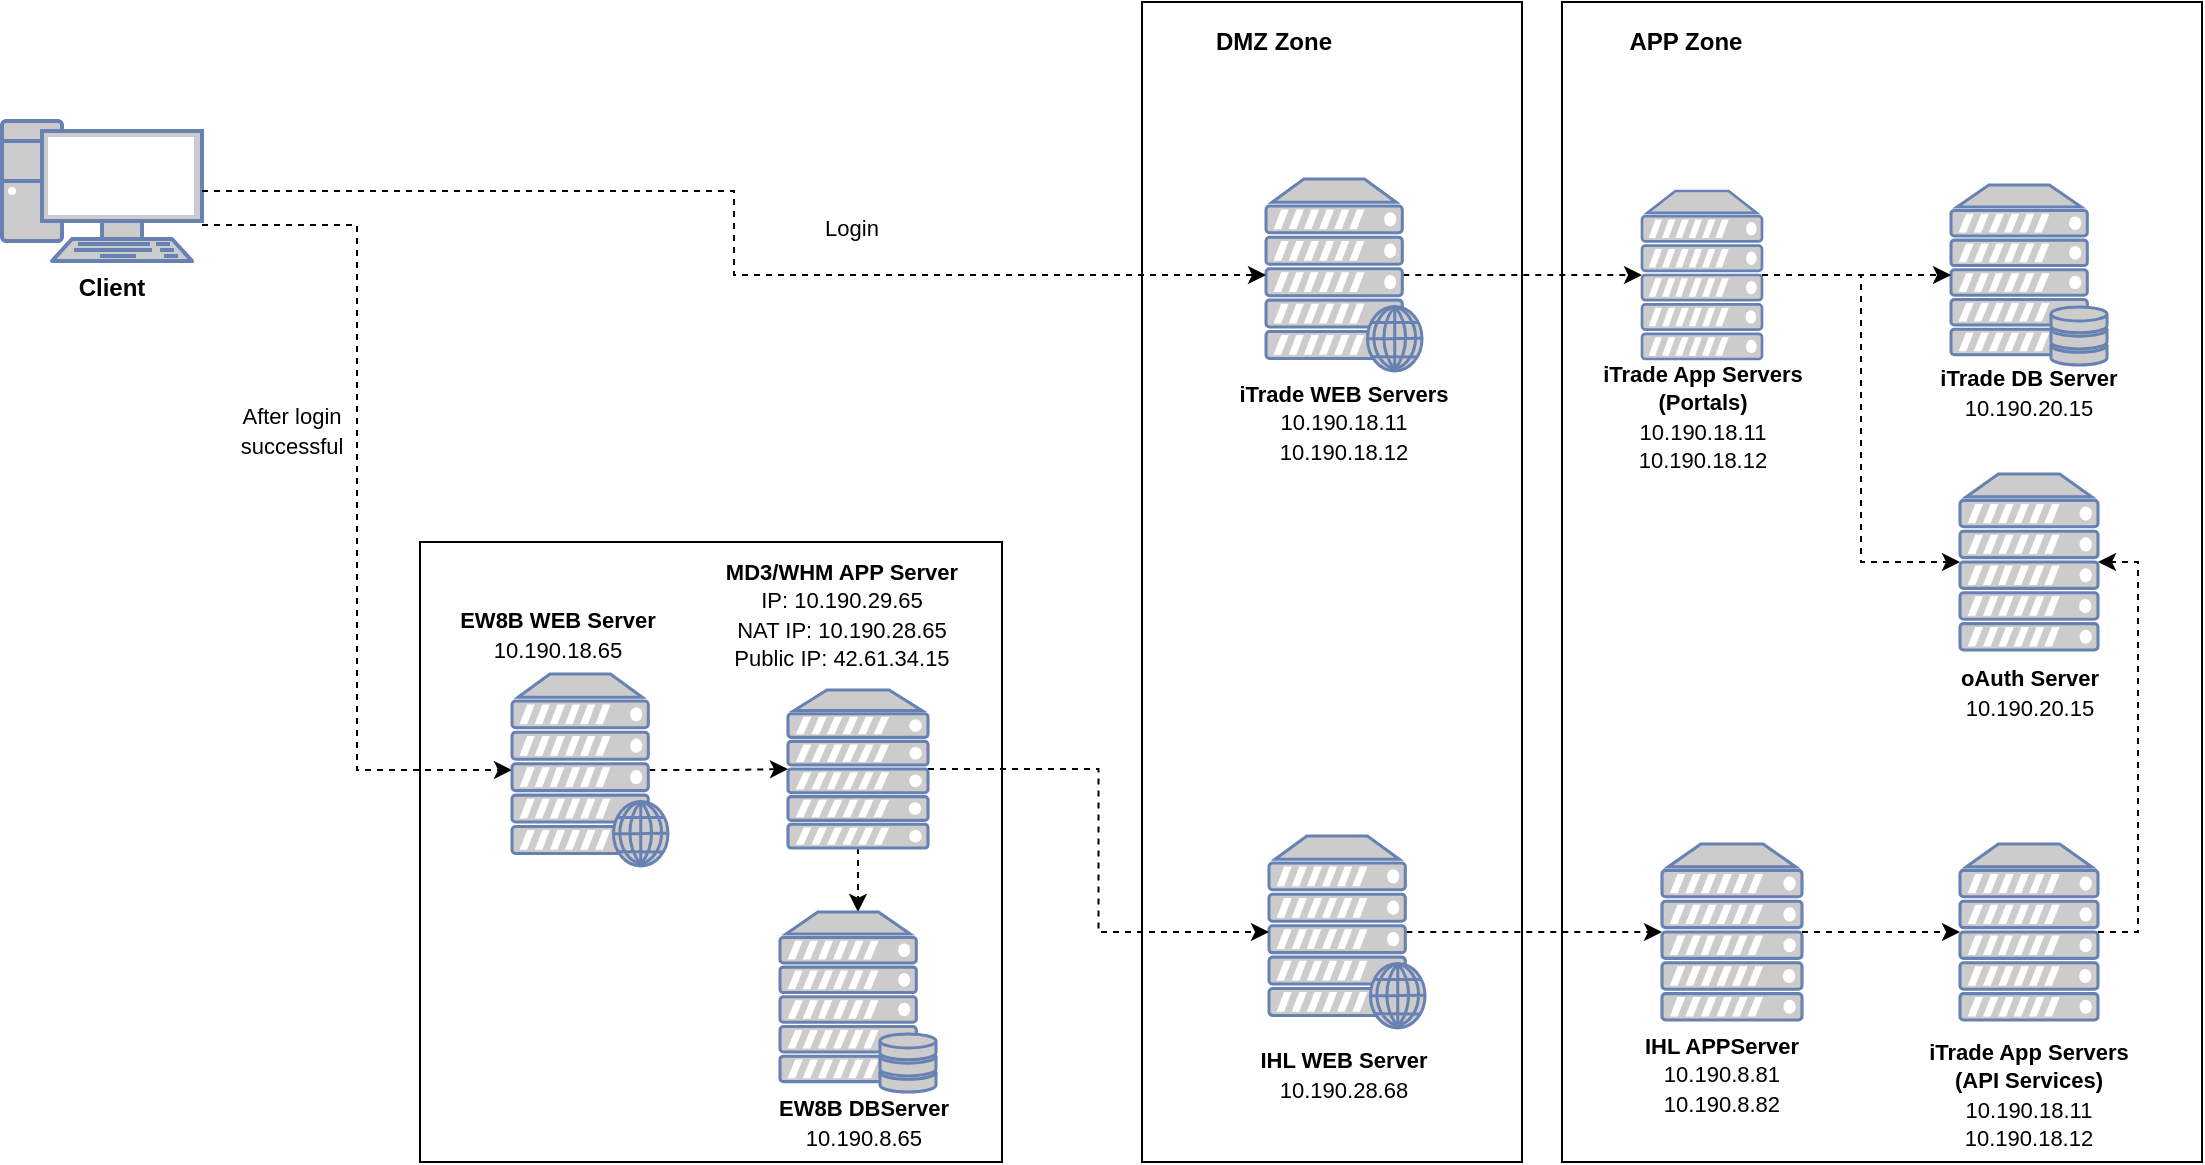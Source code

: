<mxfile version="12.0.2" type="github" pages="1"><diagram id="m9z1kv1yMVufmjInLXbr" name="Page-1"><mxGraphModel dx="731" dy="697" grid="1" gridSize="10" guides="1" tooltips="1" connect="1" arrows="1" fold="1" page="1" pageScale="1" pageWidth="1169" pageHeight="827" math="0" shadow="0"><root><mxCell id="0"/><mxCell id="1" parent="0"/><mxCell id="nEgnKhlSyzTlgkXomdg9-15" value="" style="rounded=0;whiteSpace=wrap;html=1;" vertex="1" parent="1"><mxGeometry x="243" y="384" width="291" height="310" as="geometry"/></mxCell><mxCell id="nEgnKhlSyzTlgkXomdg9-55" style="edgeStyle=orthogonalEdgeStyle;rounded=0;orthogonalLoop=1;jettySize=auto;html=1;exitX=1;exitY=0.743;exitDx=0;exitDy=0;entryX=0;entryY=0.5;entryDx=0;entryDy=0;entryPerimeter=0;dashed=1;strokeColor=#000000;exitPerimeter=0;" edge="1" parent="1" source="nEgnKhlSyzTlgkXomdg9-49" target="nEgnKhlSyzTlgkXomdg9-39"><mxGeometry relative="1" as="geometry"><mxPoint x="85" y="354" as="sourcePoint"/></mxGeometry></mxCell><mxCell id="nEgnKhlSyzTlgkXomdg9-26" value="" style="rounded=0;whiteSpace=wrap;html=1;" vertex="1" parent="1"><mxGeometry x="814" y="114" width="320" height="580" as="geometry"/></mxCell><mxCell id="ELEMpbpWukGzMjEB0hTz-18" value="&lt;font style=&quot;font-size: 11px&quot;&gt;&lt;b&gt;iTrade App Servers (Portals)&lt;/b&gt;&lt;/font&gt;&lt;br&gt;&lt;font style=&quot;font-size: 11px&quot;&gt;10.190.18.11&lt;br&gt;10.190.18.12&lt;br&gt;&lt;/font&gt;" style="text;html=1;strokeColor=none;fillColor=none;align=center;verticalAlign=middle;whiteSpace=wrap;rounded=0;" parent="1" vertex="1"><mxGeometry x="831.5" y="294" width="105" height="54" as="geometry"/></mxCell><mxCell id="ELEMpbpWukGzMjEB0hTz-22" value="&lt;font style=&quot;font-size: 11px&quot;&gt;&lt;b&gt;IHL APPServer&lt;br&gt;&lt;/b&gt;&lt;/font&gt;&lt;font style=&quot;font-size: 11px&quot;&gt;10.190.8.81&lt;br&gt;10.190.8.82&lt;/font&gt;" style="text;html=1;strokeColor=none;fillColor=none;align=center;verticalAlign=middle;whiteSpace=wrap;rounded=0;" parent="1" vertex="1"><mxGeometry x="844" y="627" width="100" height="45" as="geometry"/></mxCell><mxCell id="nEgnKhlSyzTlgkXomdg9-4" value="" style="rounded=0;whiteSpace=wrap;html=1;" vertex="1" parent="1"><mxGeometry x="604" y="114" width="190" height="580" as="geometry"/></mxCell><mxCell id="nEgnKhlSyzTlgkXomdg9-5" value="" style="fontColor=#0066CC;verticalAlign=top;verticalLabelPosition=bottom;labelPosition=center;align=center;html=1;outlineConnect=0;fillColor=#CCCCCC;strokeColor=#6881B3;gradientColor=none;gradientDirection=north;strokeWidth=2;shape=mxgraph.networks.server;" vertex="1" parent="1"><mxGeometry x="1013" y="350" width="69" height="88" as="geometry"/></mxCell><mxCell id="nEgnKhlSyzTlgkXomdg9-6" value="&lt;b style=&quot;font-size: 11px&quot;&gt;oAuth Server&lt;br&gt;&lt;/b&gt;&lt;font style=&quot;font-size: 11px&quot;&gt;10.190.20.15&lt;/font&gt;" style="text;html=1;strokeColor=none;fillColor=none;align=center;verticalAlign=middle;whiteSpace=wrap;rounded=0;" vertex="1" parent="1"><mxGeometry x="1002.5" y="444" width="90" height="29" as="geometry"/></mxCell><mxCell id="nEgnKhlSyzTlgkXomdg9-27" value="" style="fontColor=#0066CC;verticalAlign=top;verticalLabelPosition=bottom;labelPosition=center;align=center;html=1;outlineConnect=0;fillColor=#CCCCCC;strokeColor=#6881B3;gradientColor=none;gradientDirection=north;strokeWidth=2;shape=mxgraph.networks.server_storage;" vertex="1" parent="1"><mxGeometry x="1008.5" y="205.5" width="78" height="90" as="geometry"/></mxCell><mxCell id="nEgnKhlSyzTlgkXomdg9-42" style="edgeStyle=orthogonalEdgeStyle;rounded=0;orthogonalLoop=1;jettySize=auto;html=1;exitX=0.88;exitY=0.5;exitDx=0;exitDy=0;exitPerimeter=0;dashed=1;strokeColor=#000000;" edge="1" parent="1" source="nEgnKhlSyzTlgkXomdg9-29" target="nEgnKhlSyzTlgkXomdg9-32"><mxGeometry relative="1" as="geometry"/></mxCell><mxCell id="nEgnKhlSyzTlgkXomdg9-29" value="" style="fontColor=#0066CC;verticalAlign=top;verticalLabelPosition=bottom;labelPosition=center;align=center;html=1;outlineConnect=0;fillColor=#CCCCCC;strokeColor=#6881B3;gradientColor=none;gradientDirection=north;strokeWidth=2;shape=mxgraph.networks.web_server;" vertex="1" parent="1"><mxGeometry x="667.5" y="531" width="78" height="96" as="geometry"/></mxCell><mxCell id="nEgnKhlSyzTlgkXomdg9-60" style="edgeStyle=orthogonalEdgeStyle;rounded=0;orthogonalLoop=1;jettySize=auto;html=1;exitX=0.88;exitY=0.5;exitDx=0;exitDy=0;exitPerimeter=0;entryX=0;entryY=0.5;entryDx=0;entryDy=0;entryPerimeter=0;dashed=1;strokeColor=#000000;" edge="1" parent="1" source="nEgnKhlSyzTlgkXomdg9-30" target="nEgnKhlSyzTlgkXomdg9-31"><mxGeometry relative="1" as="geometry"/></mxCell><mxCell id="nEgnKhlSyzTlgkXomdg9-30" value="" style="fontColor=#0066CC;verticalAlign=top;verticalLabelPosition=bottom;labelPosition=center;align=center;html=1;outlineConnect=0;fillColor=#CCCCCC;strokeColor=#6881B3;gradientColor=none;gradientDirection=north;strokeWidth=2;shape=mxgraph.networks.web_server;" vertex="1" parent="1"><mxGeometry x="666" y="202.5" width="78" height="96" as="geometry"/></mxCell><mxCell id="nEgnKhlSyzTlgkXomdg9-59" style="edgeStyle=orthogonalEdgeStyle;rounded=0;orthogonalLoop=1;jettySize=auto;html=1;exitX=1;exitY=0.5;exitDx=0;exitDy=0;exitPerimeter=0;entryX=0;entryY=0.5;entryDx=0;entryDy=0;entryPerimeter=0;dashed=1;strokeColor=#000000;" edge="1" parent="1" source="nEgnKhlSyzTlgkXomdg9-31" target="nEgnKhlSyzTlgkXomdg9-5"><mxGeometry relative="1" as="geometry"/></mxCell><mxCell id="nEgnKhlSyzTlgkXomdg9-65" style="edgeStyle=orthogonalEdgeStyle;rounded=0;orthogonalLoop=1;jettySize=auto;html=1;exitX=1;exitY=0.5;exitDx=0;exitDy=0;exitPerimeter=0;dashed=1;strokeColor=#000000;" edge="1" parent="1" source="nEgnKhlSyzTlgkXomdg9-31" target="nEgnKhlSyzTlgkXomdg9-27"><mxGeometry relative="1" as="geometry"/></mxCell><mxCell id="nEgnKhlSyzTlgkXomdg9-31" value="" style="fontColor=#0066CC;verticalAlign=top;verticalLabelPosition=bottom;labelPosition=center;align=center;html=1;outlineConnect=0;fillColor=#CCCCCC;strokeColor=#6881B3;gradientColor=none;gradientDirection=north;strokeWidth=2;shape=mxgraph.networks.server;" vertex="1" parent="1"><mxGeometry x="854" y="208.5" width="60" height="84" as="geometry"/></mxCell><mxCell id="nEgnKhlSyzTlgkXomdg9-46" style="edgeStyle=orthogonalEdgeStyle;rounded=0;orthogonalLoop=1;jettySize=auto;html=1;exitX=1;exitY=0.5;exitDx=0;exitDy=0;exitPerimeter=0;dashed=1;strokeColor=#000000;" edge="1" parent="1" source="nEgnKhlSyzTlgkXomdg9-32" target="nEgnKhlSyzTlgkXomdg9-44"><mxGeometry relative="1" as="geometry"/></mxCell><mxCell id="nEgnKhlSyzTlgkXomdg9-32" value="" style="fontColor=#0066CC;verticalAlign=top;verticalLabelPosition=bottom;labelPosition=center;align=center;html=1;outlineConnect=0;fillColor=#CCCCCC;strokeColor=#6881B3;gradientColor=none;gradientDirection=north;strokeWidth=2;shape=mxgraph.networks.server;" vertex="1" parent="1"><mxGeometry x="864" y="535" width="70" height="88" as="geometry"/></mxCell><mxCell id="nEgnKhlSyzTlgkXomdg9-33" value="&lt;b&gt;&lt;font style=&quot;font-size: 11px&quot;&gt;iTrade DB Server&lt;/font&gt;&lt;/b&gt;&lt;br&gt;&lt;font&gt;&lt;span style=&quot;font-size: 11px&quot;&gt;10.190.20.15&lt;/span&gt;&lt;br&gt;&lt;/font&gt;" style="text;html=1;strokeColor=none;fillColor=none;align=center;verticalAlign=middle;whiteSpace=wrap;rounded=0;" vertex="1" parent="1"><mxGeometry x="995" y="290.5" width="105" height="37" as="geometry"/></mxCell><mxCell id="nEgnKhlSyzTlgkXomdg9-34" value="&lt;font style=&quot;font-size: 11px&quot;&gt;&lt;b&gt;iTrade WEB Servers&lt;/b&gt;&lt;/font&gt;&lt;br&gt;&lt;font style=&quot;font-size: 11px&quot;&gt;10.190.18.11&lt;br&gt;10.190.18.12&lt;br&gt;&lt;/font&gt;" style="text;html=1;strokeColor=none;fillColor=none;align=center;verticalAlign=middle;whiteSpace=wrap;rounded=0;" vertex="1" parent="1"><mxGeometry x="645" y="297" width="120" height="54" as="geometry"/></mxCell><mxCell id="nEgnKhlSyzTlgkXomdg9-36" value="&lt;font style=&quot;font-size: 11px&quot;&gt;&lt;font style=&quot;font-size: 11px&quot;&gt;&lt;b&gt;IHL WEB Server&lt;br&gt;&lt;/b&gt;&lt;/font&gt;10.190.28.68&lt;/font&gt;" style="text;html=1;strokeColor=none;fillColor=none;align=center;verticalAlign=middle;whiteSpace=wrap;rounded=0;strokeWidth=11;" vertex="1" parent="1"><mxGeometry x="655" y="627" width="100" height="45" as="geometry"/></mxCell><mxCell id="nEgnKhlSyzTlgkXomdg9-41" style="edgeStyle=orthogonalEdgeStyle;rounded=0;orthogonalLoop=1;jettySize=auto;html=1;exitX=1;exitY=0.5;exitDx=0;exitDy=0;exitPerimeter=0;entryX=0;entryY=0.5;entryDx=0;entryDy=0;entryPerimeter=0;dashed=1;strokeColor=#000000;" edge="1" parent="1" source="nEgnKhlSyzTlgkXomdg9-37" target="nEgnKhlSyzTlgkXomdg9-29"><mxGeometry relative="1" as="geometry"/></mxCell><mxCell id="nEgnKhlSyzTlgkXomdg9-70" style="edgeStyle=orthogonalEdgeStyle;rounded=0;orthogonalLoop=1;jettySize=auto;html=1;exitX=0.5;exitY=1;exitDx=0;exitDy=0;exitPerimeter=0;entryX=0.5;entryY=0;entryDx=0;entryDy=0;entryPerimeter=0;dashed=1;strokeColor=#000000;" edge="1" parent="1" source="nEgnKhlSyzTlgkXomdg9-37" target="nEgnKhlSyzTlgkXomdg9-64"><mxGeometry relative="1" as="geometry"/></mxCell><mxCell id="nEgnKhlSyzTlgkXomdg9-37" value="" style="fontColor=#0066CC;verticalAlign=top;verticalLabelPosition=bottom;labelPosition=center;align=center;html=1;outlineConnect=0;fillColor=#CCCCCC;strokeColor=#6881B3;gradientColor=none;gradientDirection=north;strokeWidth=2;shape=mxgraph.networks.server;" vertex="1" parent="1"><mxGeometry x="427" y="458" width="70" height="79" as="geometry"/></mxCell><mxCell id="nEgnKhlSyzTlgkXomdg9-38" value="&lt;b style=&quot;font-size: 11px&quot;&gt;&lt;font style=&quot;font-size: 11px&quot;&gt;MD3/WHM APP Server&lt;/font&gt;&lt;/b&gt;&lt;font style=&quot;font-size: 11px&quot;&gt;&lt;b&gt;&lt;font style=&quot;font-size: 11px&quot;&gt;&lt;br&gt;&lt;/font&gt;&lt;/b&gt;&lt;font style=&quot;font-size: 11px&quot;&gt;IP: 10.190.29.65&lt;br&gt;NAT IP: 10.190.28.65&lt;br&gt;Public IP: 42.61.34.15&lt;br&gt;&lt;/font&gt;&lt;/font&gt;" style="text;html=1;strokeColor=none;fillColor=none;align=center;verticalAlign=middle;whiteSpace=wrap;rounded=0;" vertex="1" parent="1"><mxGeometry x="388.5" y="388" width="130" height="63" as="geometry"/></mxCell><mxCell id="nEgnKhlSyzTlgkXomdg9-62" style="edgeStyle=orthogonalEdgeStyle;rounded=0;orthogonalLoop=1;jettySize=auto;html=1;exitX=0.88;exitY=0.5;exitDx=0;exitDy=0;exitPerimeter=0;entryX=0;entryY=0.5;entryDx=0;entryDy=0;entryPerimeter=0;dashed=1;strokeColor=#000000;" edge="1" parent="1" source="nEgnKhlSyzTlgkXomdg9-39" target="nEgnKhlSyzTlgkXomdg9-37"><mxGeometry relative="1" as="geometry"/></mxCell><mxCell id="nEgnKhlSyzTlgkXomdg9-39" value="" style="fontColor=#0066CC;verticalAlign=top;verticalLabelPosition=bottom;labelPosition=center;align=center;html=1;outlineConnect=0;fillColor=#CCCCCC;strokeColor=#6881B3;gradientColor=none;gradientDirection=north;strokeWidth=2;shape=mxgraph.networks.web_server;" vertex="1" parent="1"><mxGeometry x="289" y="450" width="78" height="96" as="geometry"/></mxCell><mxCell id="nEgnKhlSyzTlgkXomdg9-40" value="&lt;b style=&quot;font-size: 11px&quot;&gt;&lt;font style=&quot;font-size: 11px&quot;&gt;EW8B WEB Server&lt;/font&gt;&lt;/b&gt;&lt;font style=&quot;font-size: 11px&quot;&gt;&lt;b&gt;&lt;font style=&quot;font-size: 11px&quot;&gt;&lt;br&gt;&lt;/font&gt;&lt;/b&gt;&lt;font style=&quot;font-size: 11px&quot;&gt;10.190.18.65&lt;/font&gt;&lt;/font&gt;" style="text;html=1;strokeColor=none;fillColor=none;align=center;verticalAlign=middle;whiteSpace=wrap;rounded=0;" vertex="1" parent="1"><mxGeometry x="257" y="409" width="110" height="42" as="geometry"/></mxCell><mxCell id="nEgnKhlSyzTlgkXomdg9-61" style="edgeStyle=orthogonalEdgeStyle;rounded=0;orthogonalLoop=1;jettySize=auto;html=1;exitX=1;exitY=0.5;exitDx=0;exitDy=0;exitPerimeter=0;entryX=1;entryY=0.5;entryDx=0;entryDy=0;entryPerimeter=0;dashed=1;strokeColor=#000000;" edge="1" parent="1" source="nEgnKhlSyzTlgkXomdg9-44" target="nEgnKhlSyzTlgkXomdg9-5"><mxGeometry relative="1" as="geometry"/></mxCell><mxCell id="nEgnKhlSyzTlgkXomdg9-44" value="" style="fontColor=#0066CC;verticalAlign=top;verticalLabelPosition=bottom;labelPosition=center;align=center;html=1;outlineConnect=0;fillColor=#CCCCCC;strokeColor=#6881B3;gradientColor=none;gradientDirection=north;strokeWidth=2;shape=mxgraph.networks.server;" vertex="1" parent="1"><mxGeometry x="1013" y="535" width="69" height="88" as="geometry"/></mxCell><mxCell id="nEgnKhlSyzTlgkXomdg9-45" value="&lt;font style=&quot;font-size: 11px&quot;&gt;&lt;b&gt;iTrade App Servers (API Services)&lt;/b&gt;&lt;/font&gt;&lt;br&gt;&lt;font style=&quot;font-size: 11px&quot;&gt;10.190.18.11&lt;br&gt;10.190.18.12&lt;br&gt;&lt;/font&gt;" style="text;html=1;strokeColor=none;fillColor=none;align=center;verticalAlign=middle;whiteSpace=wrap;rounded=0;" vertex="1" parent="1"><mxGeometry x="995" y="633" width="105" height="54" as="geometry"/></mxCell><mxCell id="nEgnKhlSyzTlgkXomdg9-49" value="" style="fontColor=#0066CC;verticalAlign=top;verticalLabelPosition=bottom;labelPosition=center;align=center;html=1;outlineConnect=0;fillColor=#CCCCCC;strokeColor=#6881B3;gradientColor=none;gradientDirection=north;strokeWidth=2;shape=mxgraph.networks.pc;" vertex="1" parent="1"><mxGeometry x="34" y="173.5" width="100" height="70" as="geometry"/></mxCell><mxCell id="nEgnKhlSyzTlgkXomdg9-51" value="&lt;font style=&quot;font-size: 11px&quot;&gt;&lt;b&gt;EW8B DBServer&lt;/b&gt;&lt;/font&gt;&lt;font style=&quot;font-size: 11px&quot;&gt;&lt;font style=&quot;font-size: 11px&quot;&gt;&lt;b&gt;&lt;br&gt;&lt;/b&gt;&lt;/font&gt;&lt;font style=&quot;font-size: 11px&quot;&gt;10.190.8.65&lt;/font&gt;&lt;/font&gt;" style="text;html=1;strokeColor=none;fillColor=none;align=center;verticalAlign=middle;whiteSpace=wrap;rounded=0;" vertex="1" parent="1"><mxGeometry x="410" y="659" width="110" height="30" as="geometry"/></mxCell><mxCell id="nEgnKhlSyzTlgkXomdg9-53" value="&lt;font style=&quot;font-size: 12px&quot;&gt;&lt;b&gt;Client&lt;/b&gt;&lt;/font&gt;" style="text;html=1;strokeColor=none;fillColor=none;align=center;verticalAlign=middle;whiteSpace=wrap;rounded=0;" vertex="1" parent="1"><mxGeometry x="34" y="243.5" width="110" height="27" as="geometry"/></mxCell><mxCell id="nEgnKhlSyzTlgkXomdg9-54" style="edgeStyle=orthogonalEdgeStyle;rounded=0;orthogonalLoop=1;jettySize=auto;html=1;entryX=0;entryY=0.5;entryDx=0;entryDy=0;entryPerimeter=0;dashed=1;strokeColor=#000000;" edge="1" parent="1" source="nEgnKhlSyzTlgkXomdg9-49" target="nEgnKhlSyzTlgkXomdg9-30"><mxGeometry relative="1" as="geometry"><mxPoint x="85" y="307" as="sourcePoint"/></mxGeometry></mxCell><mxCell id="nEgnKhlSyzTlgkXomdg9-57" value="&lt;font style=&quot;font-size: 11px&quot;&gt;After login successful&lt;/font&gt;" style="text;html=1;strokeColor=none;fillColor=none;align=center;verticalAlign=middle;whiteSpace=wrap;rounded=0;" vertex="1" parent="1"><mxGeometry x="154" y="308" width="50" height="40" as="geometry"/></mxCell><mxCell id="nEgnKhlSyzTlgkXomdg9-58" value="&lt;font style=&quot;font-size: 11px&quot;&gt;Login&lt;/font&gt;" style="text;html=1;strokeColor=none;fillColor=none;align=center;verticalAlign=middle;whiteSpace=wrap;rounded=0;" vertex="1" parent="1"><mxGeometry x="434" y="210.5" width="50" height="33" as="geometry"/></mxCell><mxCell id="nEgnKhlSyzTlgkXomdg9-64" value="" style="fontColor=#0066CC;verticalAlign=top;verticalLabelPosition=bottom;labelPosition=center;align=center;html=1;outlineConnect=0;fillColor=#CCCCCC;strokeColor=#6881B3;gradientColor=none;gradientDirection=north;strokeWidth=2;shape=mxgraph.networks.server_storage;" vertex="1" parent="1"><mxGeometry x="423" y="569" width="78" height="90" as="geometry"/></mxCell><mxCell id="nEgnKhlSyzTlgkXomdg9-76" value="&lt;b&gt;DMZ Zone&lt;/b&gt;" style="text;html=1;strokeColor=none;fillColor=none;align=center;verticalAlign=middle;whiteSpace=wrap;rounded=0;" vertex="1" parent="1"><mxGeometry x="626" y="124" width="88" height="20" as="geometry"/></mxCell><mxCell id="nEgnKhlSyzTlgkXomdg9-77" value="&lt;b&gt;APP Zone&lt;/b&gt;" style="text;html=1;strokeColor=none;fillColor=none;align=center;verticalAlign=middle;whiteSpace=wrap;rounded=0;" vertex="1" parent="1"><mxGeometry x="831.5" y="124" width="88" height="20" as="geometry"/></mxCell></root></mxGraphModel></diagram></mxfile>